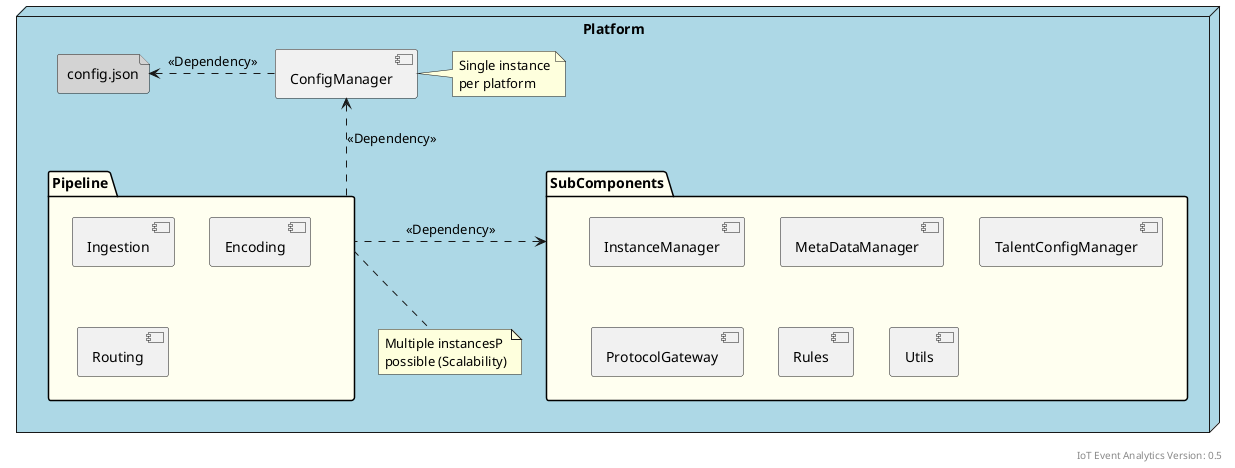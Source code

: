 @startuml
/'
  Copyright (c) 2021 Bosch.IO GmbH

  This Source Code Form is subject to the terms of the Mozilla Public
  License, v. 2.0. If a copy of the MPL was not distributed with this
  file, You can obtain one at https://mozilla.org/MPL/2.0/.

  SPDX-License-Identifier: MPL-2.0
'/
    skinparam backgroundColor #FFFFF

    top to bottom direction

    right footer "IoT Event Analytics Version: 0.5"

    node Platform #LightBlue {
        package Pipeline #Ivory {
            component Ingestion
            component Encoding
            component Routing
        }

        note bottom of Pipeline
            Multiple instancesP
            possible (Scalability)
        endnote

        component ConfigManager
        file "config.json" as ConfigJson #LightGray
        ConfigManager .left.> ConfigJson: <<Dependency>>

        note right of ConfigManager
            Single instance
            per platform
        endnote

        Pipeline .up.> ConfigManager: <<Dependency>>

        package SubComponents #Ivory {
            component InstanceManager
            component MetaDataManager
            component TalentConfigManager
            component ProtocolGateway
            component Rules
            component Utils
        }
        Pipeline .left.> SubComponents: <<Dependency>>
    }

@enduml